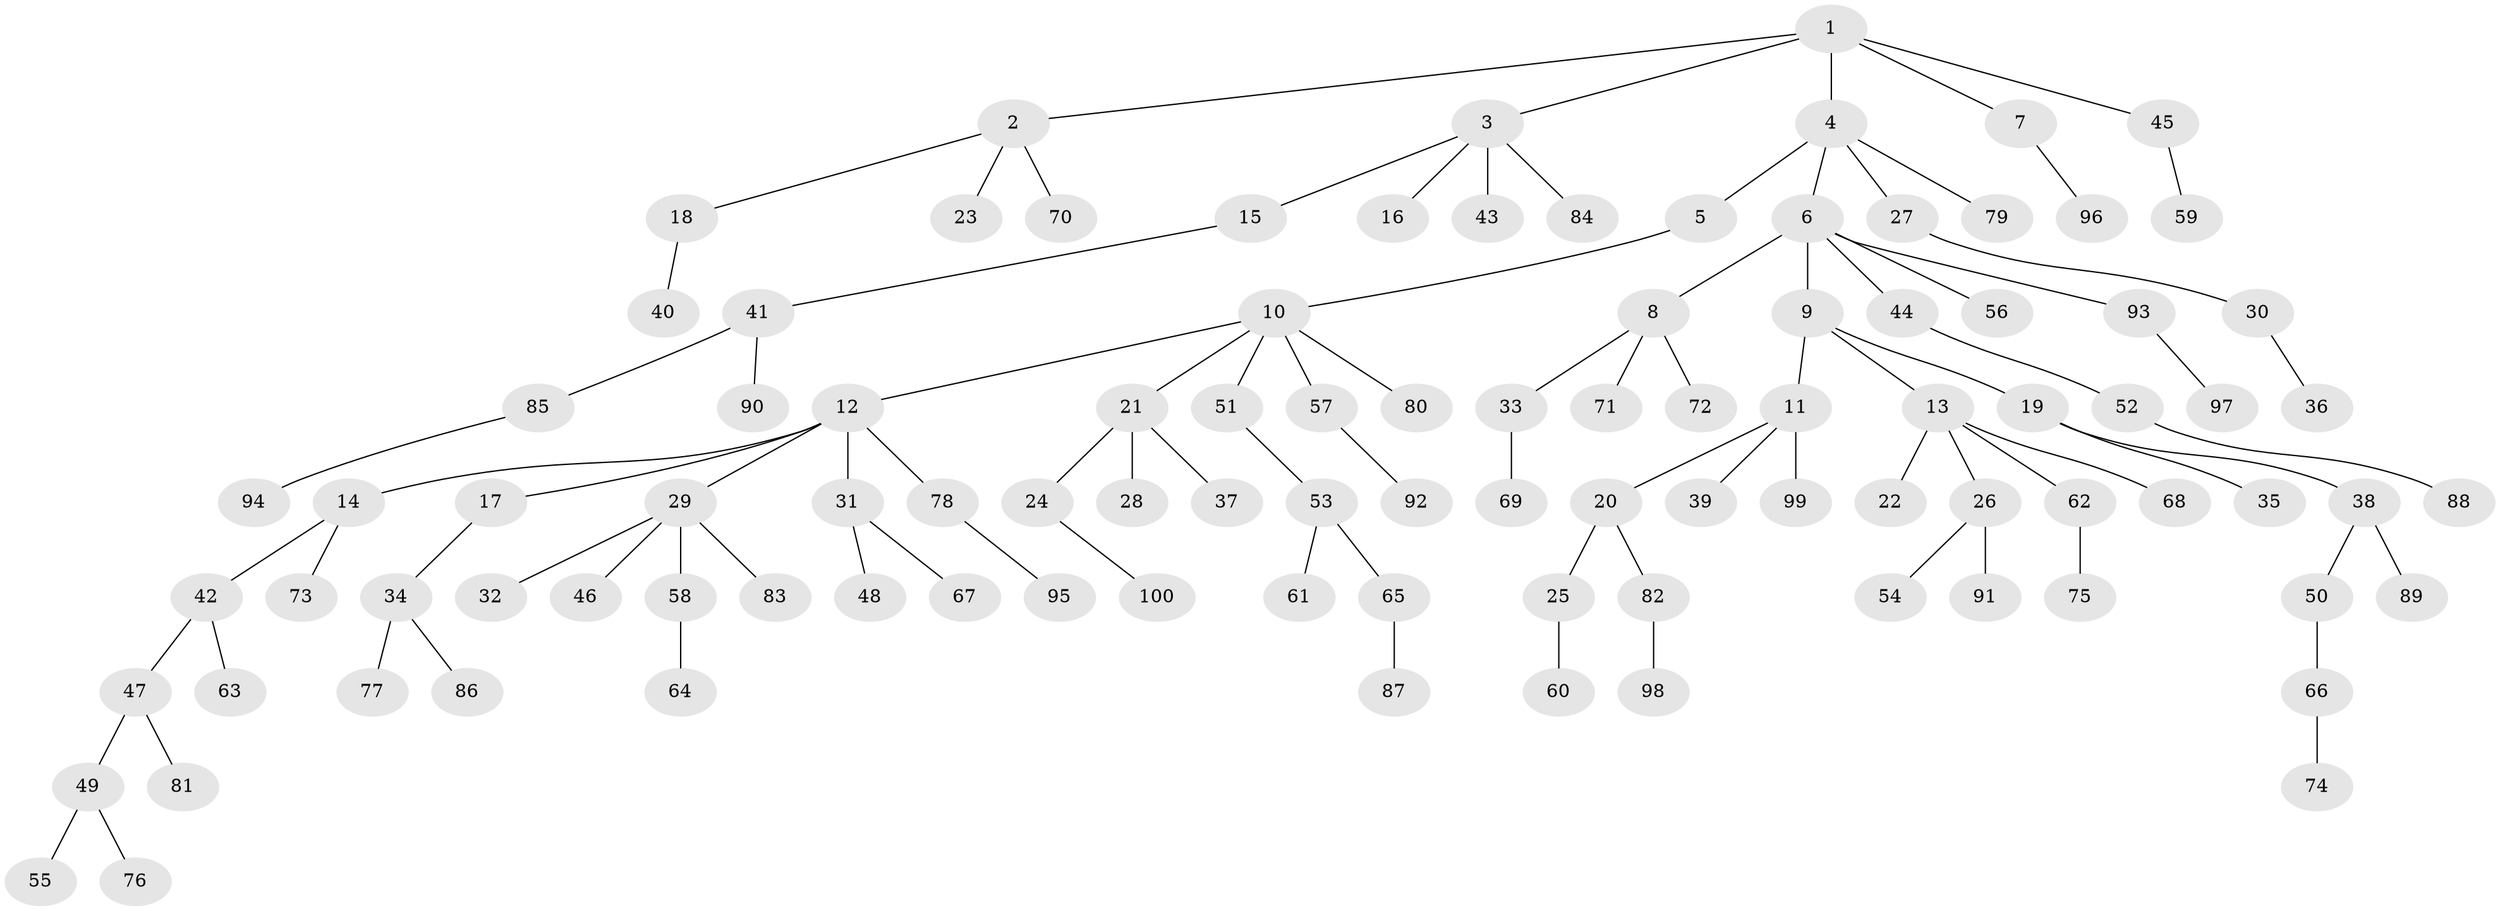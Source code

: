 // Generated by graph-tools (version 1.1) at 2025/38/02/21/25 10:38:56]
// undirected, 100 vertices, 99 edges
graph export_dot {
graph [start="1"]
  node [color=gray90,style=filled];
  1;
  2;
  3;
  4;
  5;
  6;
  7;
  8;
  9;
  10;
  11;
  12;
  13;
  14;
  15;
  16;
  17;
  18;
  19;
  20;
  21;
  22;
  23;
  24;
  25;
  26;
  27;
  28;
  29;
  30;
  31;
  32;
  33;
  34;
  35;
  36;
  37;
  38;
  39;
  40;
  41;
  42;
  43;
  44;
  45;
  46;
  47;
  48;
  49;
  50;
  51;
  52;
  53;
  54;
  55;
  56;
  57;
  58;
  59;
  60;
  61;
  62;
  63;
  64;
  65;
  66;
  67;
  68;
  69;
  70;
  71;
  72;
  73;
  74;
  75;
  76;
  77;
  78;
  79;
  80;
  81;
  82;
  83;
  84;
  85;
  86;
  87;
  88;
  89;
  90;
  91;
  92;
  93;
  94;
  95;
  96;
  97;
  98;
  99;
  100;
  1 -- 2;
  1 -- 3;
  1 -- 4;
  1 -- 7;
  1 -- 45;
  2 -- 18;
  2 -- 23;
  2 -- 70;
  3 -- 15;
  3 -- 16;
  3 -- 43;
  3 -- 84;
  4 -- 5;
  4 -- 6;
  4 -- 27;
  4 -- 79;
  5 -- 10;
  6 -- 8;
  6 -- 9;
  6 -- 44;
  6 -- 56;
  6 -- 93;
  7 -- 96;
  8 -- 33;
  8 -- 71;
  8 -- 72;
  9 -- 11;
  9 -- 13;
  9 -- 19;
  10 -- 12;
  10 -- 21;
  10 -- 51;
  10 -- 57;
  10 -- 80;
  11 -- 20;
  11 -- 39;
  11 -- 99;
  12 -- 14;
  12 -- 17;
  12 -- 29;
  12 -- 31;
  12 -- 78;
  13 -- 22;
  13 -- 26;
  13 -- 62;
  13 -- 68;
  14 -- 42;
  14 -- 73;
  15 -- 41;
  17 -- 34;
  18 -- 40;
  19 -- 35;
  19 -- 38;
  20 -- 25;
  20 -- 82;
  21 -- 24;
  21 -- 28;
  21 -- 37;
  24 -- 100;
  25 -- 60;
  26 -- 54;
  26 -- 91;
  27 -- 30;
  29 -- 32;
  29 -- 46;
  29 -- 58;
  29 -- 83;
  30 -- 36;
  31 -- 48;
  31 -- 67;
  33 -- 69;
  34 -- 77;
  34 -- 86;
  38 -- 50;
  38 -- 89;
  41 -- 85;
  41 -- 90;
  42 -- 47;
  42 -- 63;
  44 -- 52;
  45 -- 59;
  47 -- 49;
  47 -- 81;
  49 -- 55;
  49 -- 76;
  50 -- 66;
  51 -- 53;
  52 -- 88;
  53 -- 61;
  53 -- 65;
  57 -- 92;
  58 -- 64;
  62 -- 75;
  65 -- 87;
  66 -- 74;
  78 -- 95;
  82 -- 98;
  85 -- 94;
  93 -- 97;
}
